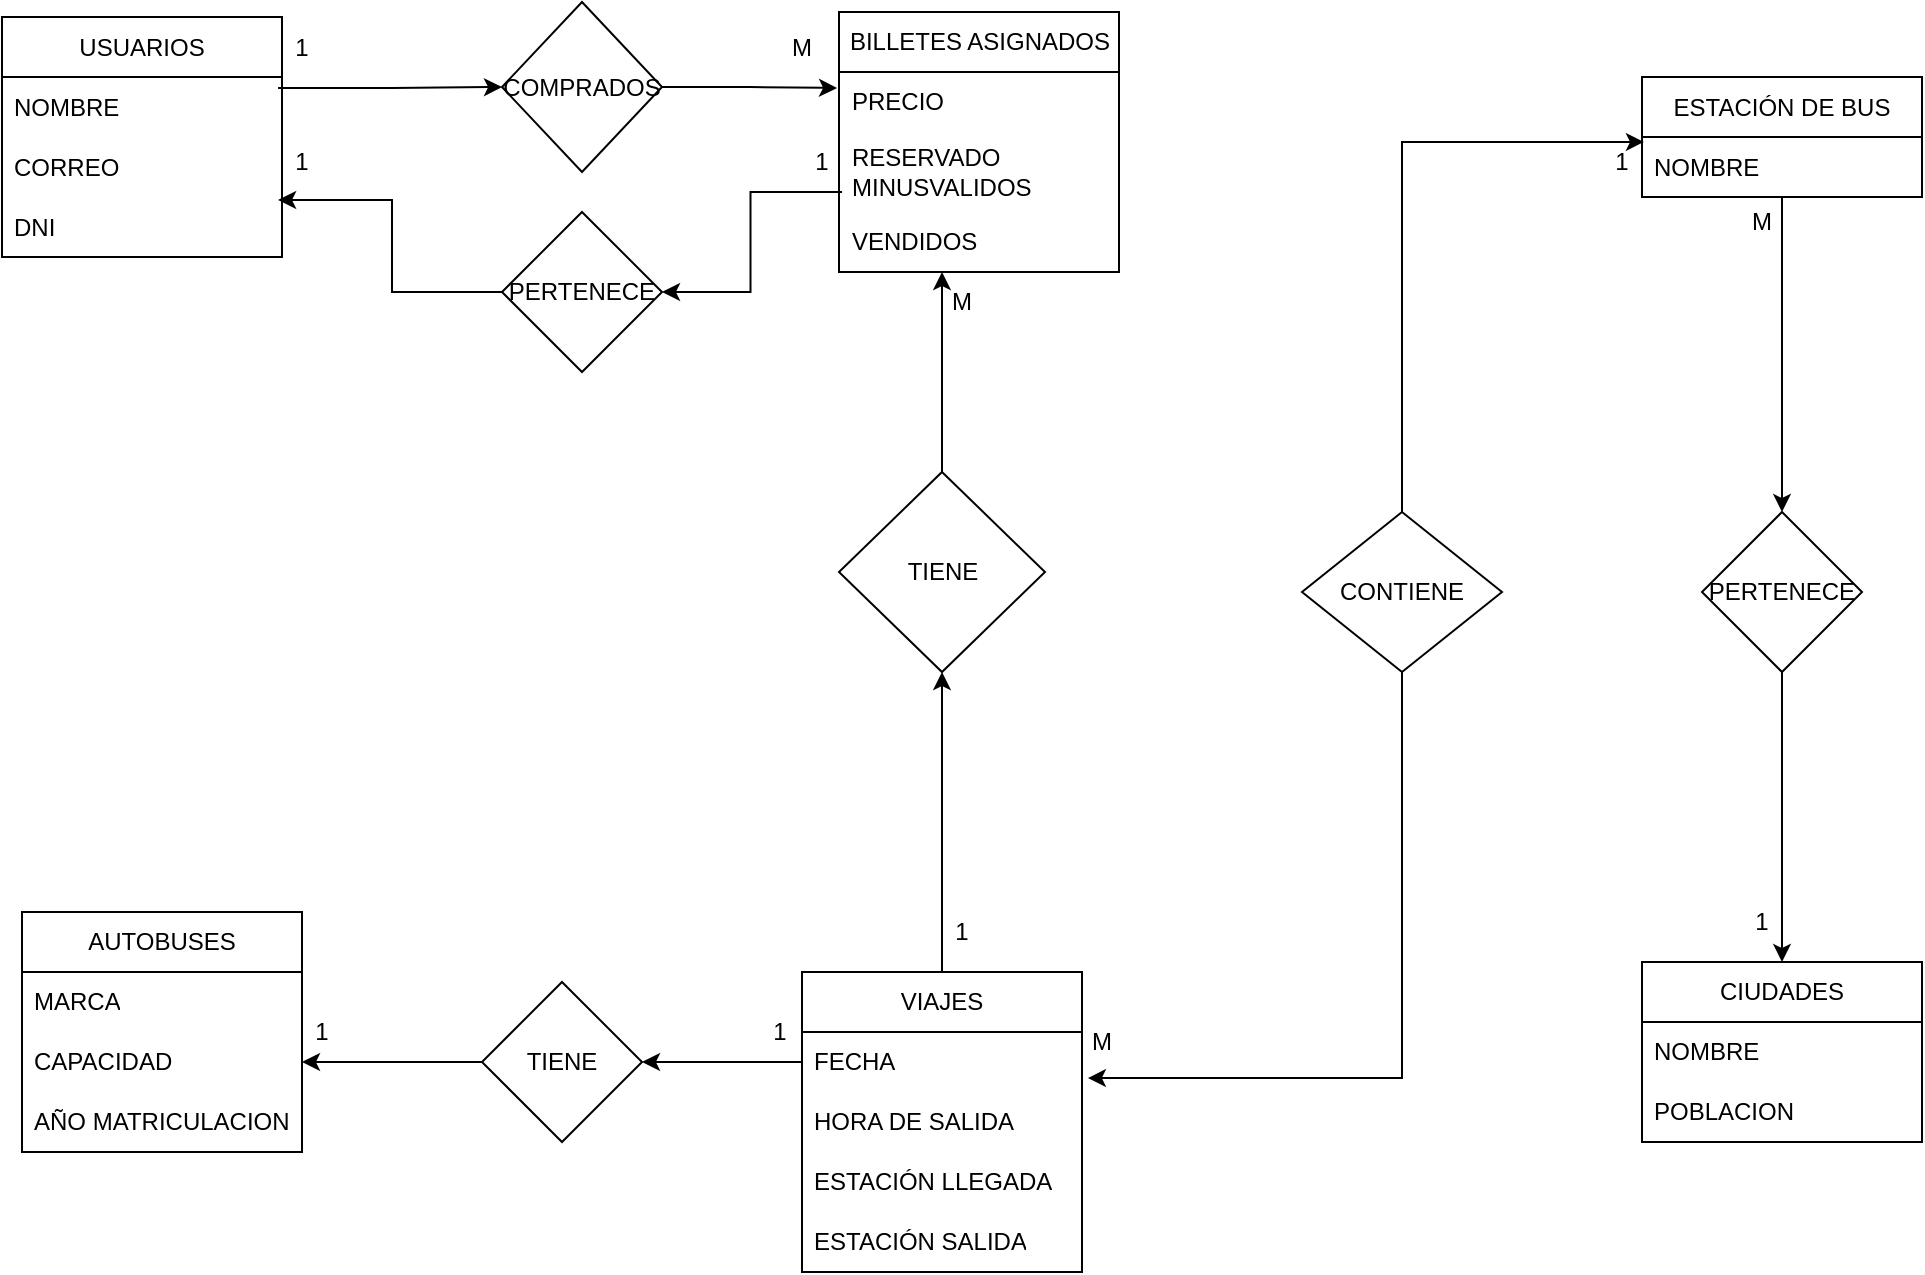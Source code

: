 <mxfile version="28.2.7">
  <diagram name="Página-1" id="f7JLobuLxYHMZcBMMCIe">
    <mxGraphModel dx="1426" dy="789" grid="1" gridSize="10" guides="1" tooltips="1" connect="1" arrows="1" fold="1" page="1" pageScale="1" pageWidth="1654" pageHeight="2336" math="0" shadow="0">
      <root>
        <mxCell id="0" />
        <mxCell id="1" parent="0" />
        <mxCell id="imCwS9_JOclL1ImIh5cK-5" value="USUARIOS" style="swimlane;fontStyle=0;childLayout=stackLayout;horizontal=1;startSize=30;horizontalStack=0;resizeParent=1;resizeParentMax=0;resizeLast=0;collapsible=1;marginBottom=0;whiteSpace=wrap;html=1;" vertex="1" parent="1">
          <mxGeometry x="80" y="82.5" width="140" height="120" as="geometry" />
        </mxCell>
        <mxCell id="imCwS9_JOclL1ImIh5cK-6" value="NOMBRE" style="text;strokeColor=none;fillColor=none;align=left;verticalAlign=middle;spacingLeft=4;spacingRight=4;overflow=hidden;points=[[0,0.5],[1,0.5]];portConstraint=eastwest;rotatable=0;whiteSpace=wrap;html=1;" vertex="1" parent="imCwS9_JOclL1ImIh5cK-5">
          <mxGeometry y="30" width="140" height="30" as="geometry" />
        </mxCell>
        <mxCell id="imCwS9_JOclL1ImIh5cK-7" value="CORREO" style="text;strokeColor=none;fillColor=none;align=left;verticalAlign=middle;spacingLeft=4;spacingRight=4;overflow=hidden;points=[[0,0.5],[1,0.5]];portConstraint=eastwest;rotatable=0;whiteSpace=wrap;html=1;" vertex="1" parent="imCwS9_JOclL1ImIh5cK-5">
          <mxGeometry y="60" width="140" height="30" as="geometry" />
        </mxCell>
        <mxCell id="imCwS9_JOclL1ImIh5cK-8" value="DNI" style="text;strokeColor=none;fillColor=none;align=left;verticalAlign=middle;spacingLeft=4;spacingRight=4;overflow=hidden;points=[[0,0.5],[1,0.5]];portConstraint=eastwest;rotatable=0;whiteSpace=wrap;html=1;" vertex="1" parent="imCwS9_JOclL1ImIh5cK-5">
          <mxGeometry y="90" width="140" height="30" as="geometry" />
        </mxCell>
        <mxCell id="imCwS9_JOclL1ImIh5cK-50" style="edgeStyle=orthogonalEdgeStyle;rounded=0;orthogonalLoop=1;jettySize=auto;html=1;entryX=0.5;entryY=0;entryDx=0;entryDy=0;" edge="1" parent="1" source="imCwS9_JOclL1ImIh5cK-9" target="imCwS9_JOclL1ImIh5cK-49">
          <mxGeometry relative="1" as="geometry" />
        </mxCell>
        <mxCell id="imCwS9_JOclL1ImIh5cK-9" value="ESTACIÓN DE BUS" style="swimlane;fontStyle=0;childLayout=stackLayout;horizontal=1;startSize=30;horizontalStack=0;resizeParent=1;resizeParentMax=0;resizeLast=0;collapsible=1;marginBottom=0;whiteSpace=wrap;html=1;" vertex="1" parent="1">
          <mxGeometry x="900" y="112.5" width="140" height="60" as="geometry" />
        </mxCell>
        <mxCell id="imCwS9_JOclL1ImIh5cK-10" value="NOMBRE" style="text;strokeColor=none;fillColor=none;align=left;verticalAlign=middle;spacingLeft=4;spacingRight=4;overflow=hidden;points=[[0,0.5],[1,0.5]];portConstraint=eastwest;rotatable=0;whiteSpace=wrap;html=1;" vertex="1" parent="imCwS9_JOclL1ImIh5cK-9">
          <mxGeometry y="30" width="140" height="30" as="geometry" />
        </mxCell>
        <mxCell id="imCwS9_JOclL1ImIh5cK-13" value="CIUDADES" style="swimlane;fontStyle=0;childLayout=stackLayout;horizontal=1;startSize=30;horizontalStack=0;resizeParent=1;resizeParentMax=0;resizeLast=0;collapsible=1;marginBottom=0;whiteSpace=wrap;html=1;" vertex="1" parent="1">
          <mxGeometry x="900" y="555" width="140" height="90" as="geometry" />
        </mxCell>
        <mxCell id="imCwS9_JOclL1ImIh5cK-14" value="NOMBRE" style="text;strokeColor=none;fillColor=none;align=left;verticalAlign=middle;spacingLeft=4;spacingRight=4;overflow=hidden;points=[[0,0.5],[1,0.5]];portConstraint=eastwest;rotatable=0;whiteSpace=wrap;html=1;" vertex="1" parent="imCwS9_JOclL1ImIh5cK-13">
          <mxGeometry y="30" width="140" height="30" as="geometry" />
        </mxCell>
        <mxCell id="imCwS9_JOclL1ImIh5cK-15" value="POBLACION" style="text;strokeColor=none;fillColor=none;align=left;verticalAlign=middle;spacingLeft=4;spacingRight=4;overflow=hidden;points=[[0,0.5],[1,0.5]];portConstraint=eastwest;rotatable=0;whiteSpace=wrap;html=1;" vertex="1" parent="imCwS9_JOclL1ImIh5cK-13">
          <mxGeometry y="60" width="140" height="30" as="geometry" />
        </mxCell>
        <mxCell id="imCwS9_JOclL1ImIh5cK-17" value="AUTOBUSES" style="swimlane;fontStyle=0;childLayout=stackLayout;horizontal=1;startSize=30;horizontalStack=0;resizeParent=1;resizeParentMax=0;resizeLast=0;collapsible=1;marginBottom=0;whiteSpace=wrap;html=1;" vertex="1" parent="1">
          <mxGeometry x="90" y="530" width="140" height="120" as="geometry" />
        </mxCell>
        <mxCell id="imCwS9_JOclL1ImIh5cK-18" value="MARCA" style="text;strokeColor=none;fillColor=none;align=left;verticalAlign=middle;spacingLeft=4;spacingRight=4;overflow=hidden;points=[[0,0.5],[1,0.5]];portConstraint=eastwest;rotatable=0;whiteSpace=wrap;html=1;" vertex="1" parent="imCwS9_JOclL1ImIh5cK-17">
          <mxGeometry y="30" width="140" height="30" as="geometry" />
        </mxCell>
        <mxCell id="imCwS9_JOclL1ImIh5cK-19" value="CAPACIDAD" style="text;strokeColor=none;fillColor=none;align=left;verticalAlign=middle;spacingLeft=4;spacingRight=4;overflow=hidden;points=[[0,0.5],[1,0.5]];portConstraint=eastwest;rotatable=0;whiteSpace=wrap;html=1;" vertex="1" parent="imCwS9_JOclL1ImIh5cK-17">
          <mxGeometry y="60" width="140" height="30" as="geometry" />
        </mxCell>
        <mxCell id="imCwS9_JOclL1ImIh5cK-20" value="AÑO MATRICULACION" style="text;strokeColor=none;fillColor=none;align=left;verticalAlign=middle;spacingLeft=4;spacingRight=4;overflow=hidden;points=[[0,0.5],[1,0.5]];portConstraint=eastwest;rotatable=0;whiteSpace=wrap;html=1;" vertex="1" parent="imCwS9_JOclL1ImIh5cK-17">
          <mxGeometry y="90" width="140" height="30" as="geometry" />
        </mxCell>
        <mxCell id="imCwS9_JOclL1ImIh5cK-41" style="edgeStyle=orthogonalEdgeStyle;rounded=0;orthogonalLoop=1;jettySize=auto;html=1;exitX=0.5;exitY=0;exitDx=0;exitDy=0;entryX=0.5;entryY=1;entryDx=0;entryDy=0;" edge="1" parent="1" source="imCwS9_JOclL1ImIh5cK-21" target="imCwS9_JOclL1ImIh5cK-37">
          <mxGeometry relative="1" as="geometry" />
        </mxCell>
        <mxCell id="imCwS9_JOclL1ImIh5cK-21" value="VIAJES" style="swimlane;fontStyle=0;childLayout=stackLayout;horizontal=1;startSize=30;horizontalStack=0;resizeParent=1;resizeParentMax=0;resizeLast=0;collapsible=1;marginBottom=0;whiteSpace=wrap;html=1;" vertex="1" parent="1">
          <mxGeometry x="480" y="560" width="140" height="150" as="geometry" />
        </mxCell>
        <mxCell id="imCwS9_JOclL1ImIh5cK-24" value="FECHA" style="text;strokeColor=none;fillColor=none;align=left;verticalAlign=middle;spacingLeft=4;spacingRight=4;overflow=hidden;points=[[0,0.5],[1,0.5]];portConstraint=eastwest;rotatable=0;whiteSpace=wrap;html=1;" vertex="1" parent="imCwS9_JOclL1ImIh5cK-21">
          <mxGeometry y="30" width="140" height="30" as="geometry" />
        </mxCell>
        <mxCell id="imCwS9_JOclL1ImIh5cK-25" value="HORA DE SALIDA" style="text;strokeColor=none;fillColor=none;align=left;verticalAlign=middle;spacingLeft=4;spacingRight=4;overflow=hidden;points=[[0,0.5],[1,0.5]];portConstraint=eastwest;rotatable=0;whiteSpace=wrap;html=1;" vertex="1" parent="imCwS9_JOclL1ImIh5cK-21">
          <mxGeometry y="60" width="140" height="30" as="geometry" />
        </mxCell>
        <mxCell id="imCwS9_JOclL1ImIh5cK-66" value="ESTACIÓN LLEGADA" style="text;strokeColor=none;fillColor=none;align=left;verticalAlign=middle;spacingLeft=4;spacingRight=4;overflow=hidden;points=[[0,0.5],[1,0.5]];portConstraint=eastwest;rotatable=0;whiteSpace=wrap;html=1;" vertex="1" parent="imCwS9_JOclL1ImIh5cK-21">
          <mxGeometry y="90" width="140" height="30" as="geometry" />
        </mxCell>
        <mxCell id="imCwS9_JOclL1ImIh5cK-67" value="ESTACIÓN SALIDA" style="text;strokeColor=none;fillColor=none;align=left;verticalAlign=middle;spacingLeft=4;spacingRight=4;overflow=hidden;points=[[0,0.5],[1,0.5]];portConstraint=eastwest;rotatable=0;whiteSpace=wrap;html=1;" vertex="1" parent="imCwS9_JOclL1ImIh5cK-21">
          <mxGeometry y="120" width="140" height="30" as="geometry" />
        </mxCell>
        <mxCell id="imCwS9_JOclL1ImIh5cK-27" value="TIENE" style="rhombus;whiteSpace=wrap;html=1;" vertex="1" parent="1">
          <mxGeometry x="320" y="565" width="80" height="80" as="geometry" />
        </mxCell>
        <mxCell id="imCwS9_JOclL1ImIh5cK-30" value="BILLETES ASIGNADOS" style="swimlane;fontStyle=0;childLayout=stackLayout;horizontal=1;startSize=30;horizontalStack=0;resizeParent=1;resizeParentMax=0;resizeLast=0;collapsible=1;marginBottom=0;whiteSpace=wrap;html=1;" vertex="1" parent="1">
          <mxGeometry x="498.5" y="80" width="140" height="130" as="geometry" />
        </mxCell>
        <mxCell id="imCwS9_JOclL1ImIh5cK-31" value="PRECIO" style="text;strokeColor=none;fillColor=none;align=left;verticalAlign=middle;spacingLeft=4;spacingRight=4;overflow=hidden;points=[[0,0.5],[1,0.5]];portConstraint=eastwest;rotatable=0;whiteSpace=wrap;html=1;" vertex="1" parent="imCwS9_JOclL1ImIh5cK-30">
          <mxGeometry y="30" width="140" height="30" as="geometry" />
        </mxCell>
        <mxCell id="imCwS9_JOclL1ImIh5cK-32" value="RESERVADO MINUSVALIDOS" style="text;strokeColor=none;fillColor=none;align=left;verticalAlign=middle;spacingLeft=4;spacingRight=4;overflow=hidden;points=[[0,0.5],[1,0.5]];portConstraint=eastwest;rotatable=0;whiteSpace=wrap;html=1;" vertex="1" parent="imCwS9_JOclL1ImIh5cK-30">
          <mxGeometry y="60" width="140" height="40" as="geometry" />
        </mxCell>
        <mxCell id="imCwS9_JOclL1ImIh5cK-33" value="VENDIDOS" style="text;strokeColor=none;fillColor=none;align=left;verticalAlign=middle;spacingLeft=4;spacingRight=4;overflow=hidden;points=[[0,0.5],[1,0.5]];portConstraint=eastwest;rotatable=0;whiteSpace=wrap;html=1;" vertex="1" parent="imCwS9_JOclL1ImIh5cK-30">
          <mxGeometry y="100" width="140" height="30" as="geometry" />
        </mxCell>
        <mxCell id="imCwS9_JOclL1ImIh5cK-36" style="edgeStyle=orthogonalEdgeStyle;rounded=0;orthogonalLoop=1;jettySize=auto;html=1;entryX=-0.007;entryY=0.267;entryDx=0;entryDy=0;entryPerimeter=0;" edge="1" parent="1" source="imCwS9_JOclL1ImIh5cK-34" target="imCwS9_JOclL1ImIh5cK-31">
          <mxGeometry relative="1" as="geometry" />
        </mxCell>
        <mxCell id="imCwS9_JOclL1ImIh5cK-34" value="COMPRADOS" style="rhombus;whiteSpace=wrap;html=1;" vertex="1" parent="1">
          <mxGeometry x="330" y="75" width="80" height="85" as="geometry" />
        </mxCell>
        <mxCell id="imCwS9_JOclL1ImIh5cK-35" style="edgeStyle=orthogonalEdgeStyle;rounded=0;orthogonalLoop=1;jettySize=auto;html=1;entryX=0;entryY=0.5;entryDx=0;entryDy=0;exitX=0.986;exitY=0.183;exitDx=0;exitDy=0;exitPerimeter=0;" edge="1" parent="1" source="imCwS9_JOclL1ImIh5cK-6" target="imCwS9_JOclL1ImIh5cK-34">
          <mxGeometry relative="1" as="geometry">
            <mxPoint x="230" y="120" as="sourcePoint" />
          </mxGeometry>
        </mxCell>
        <mxCell id="imCwS9_JOclL1ImIh5cK-43" style="edgeStyle=orthogonalEdgeStyle;rounded=0;orthogonalLoop=1;jettySize=auto;html=1;exitX=0.5;exitY=0;exitDx=0;exitDy=0;" edge="1" parent="1" source="imCwS9_JOclL1ImIh5cK-37">
          <mxGeometry relative="1" as="geometry">
            <mxPoint x="550" y="210" as="targetPoint" />
          </mxGeometry>
        </mxCell>
        <mxCell id="imCwS9_JOclL1ImIh5cK-37" value="TIENE" style="rhombus;whiteSpace=wrap;html=1;" vertex="1" parent="1">
          <mxGeometry x="498.5" y="310" width="103" height="100" as="geometry" />
        </mxCell>
        <mxCell id="imCwS9_JOclL1ImIh5cK-39" style="edgeStyle=orthogonalEdgeStyle;rounded=0;orthogonalLoop=1;jettySize=auto;html=1;" edge="1" parent="1" source="imCwS9_JOclL1ImIh5cK-27" target="imCwS9_JOclL1ImIh5cK-19">
          <mxGeometry relative="1" as="geometry" />
        </mxCell>
        <mxCell id="imCwS9_JOclL1ImIh5cK-44" value="1" style="text;html=1;whiteSpace=wrap;strokeColor=none;fillColor=none;align=center;verticalAlign=middle;rounded=0;" vertex="1" parent="1">
          <mxGeometry x="200" y="82.5" width="60" height="30" as="geometry" />
        </mxCell>
        <mxCell id="imCwS9_JOclL1ImIh5cK-45" value="M" style="text;html=1;whiteSpace=wrap;strokeColor=none;fillColor=none;align=center;verticalAlign=middle;rounded=0;" vertex="1" parent="1">
          <mxGeometry x="450" y="82.5" width="60" height="30" as="geometry" />
        </mxCell>
        <mxCell id="imCwS9_JOclL1ImIh5cK-46" value="1" style="text;html=1;whiteSpace=wrap;strokeColor=none;fillColor=none;align=center;verticalAlign=middle;rounded=0;" vertex="1" parent="1">
          <mxGeometry x="530" y="525" width="60" height="30" as="geometry" />
        </mxCell>
        <mxCell id="imCwS9_JOclL1ImIh5cK-47" value="M" style="text;html=1;whiteSpace=wrap;strokeColor=none;fillColor=none;align=center;verticalAlign=middle;rounded=0;" vertex="1" parent="1">
          <mxGeometry x="530" y="210" width="60" height="30" as="geometry" />
        </mxCell>
        <mxCell id="imCwS9_JOclL1ImIh5cK-48" style="edgeStyle=orthogonalEdgeStyle;rounded=0;orthogonalLoop=1;jettySize=auto;html=1;entryX=1;entryY=0.5;entryDx=0;entryDy=0;" edge="1" parent="1" source="imCwS9_JOclL1ImIh5cK-24" target="imCwS9_JOclL1ImIh5cK-27">
          <mxGeometry relative="1" as="geometry" />
        </mxCell>
        <mxCell id="imCwS9_JOclL1ImIh5cK-51" style="edgeStyle=orthogonalEdgeStyle;rounded=0;orthogonalLoop=1;jettySize=auto;html=1;entryX=0.5;entryY=0;entryDx=0;entryDy=0;" edge="1" parent="1" source="imCwS9_JOclL1ImIh5cK-49" target="imCwS9_JOclL1ImIh5cK-13">
          <mxGeometry relative="1" as="geometry" />
        </mxCell>
        <mxCell id="imCwS9_JOclL1ImIh5cK-49" value="PERTENECE" style="rhombus;whiteSpace=wrap;html=1;" vertex="1" parent="1">
          <mxGeometry x="930" y="330" width="80" height="80" as="geometry" />
        </mxCell>
        <mxCell id="imCwS9_JOclL1ImIh5cK-52" value="1" style="text;html=1;whiteSpace=wrap;strokeColor=none;fillColor=none;align=center;verticalAlign=middle;rounded=0;" vertex="1" parent="1">
          <mxGeometry x="930" y="520" width="60" height="30" as="geometry" />
        </mxCell>
        <mxCell id="imCwS9_JOclL1ImIh5cK-53" value="M" style="text;html=1;whiteSpace=wrap;strokeColor=none;fillColor=none;align=center;verticalAlign=middle;rounded=0;" vertex="1" parent="1">
          <mxGeometry x="930" y="170" width="60" height="30" as="geometry" />
        </mxCell>
        <mxCell id="imCwS9_JOclL1ImIh5cK-54" value="1" style="text;html=1;whiteSpace=wrap;strokeColor=none;fillColor=none;align=center;verticalAlign=middle;rounded=0;" vertex="1" parent="1">
          <mxGeometry x="210" y="575" width="60" height="30" as="geometry" />
        </mxCell>
        <mxCell id="imCwS9_JOclL1ImIh5cK-55" value="1" style="text;html=1;whiteSpace=wrap;strokeColor=none;fillColor=none;align=center;verticalAlign=middle;rounded=0;" vertex="1" parent="1">
          <mxGeometry x="438.5" y="575" width="60" height="30" as="geometry" />
        </mxCell>
        <mxCell id="imCwS9_JOclL1ImIh5cK-56" value="CONTIENE" style="rhombus;whiteSpace=wrap;html=1;" vertex="1" parent="1">
          <mxGeometry x="730" y="330" width="100" height="80" as="geometry" />
        </mxCell>
        <mxCell id="imCwS9_JOclL1ImIh5cK-57" style="edgeStyle=orthogonalEdgeStyle;rounded=0;orthogonalLoop=1;jettySize=auto;html=1;entryX=0.007;entryY=0.083;entryDx=0;entryDy=0;entryPerimeter=0;" edge="1" parent="1" source="imCwS9_JOclL1ImIh5cK-56" target="imCwS9_JOclL1ImIh5cK-10">
          <mxGeometry relative="1" as="geometry" />
        </mxCell>
        <mxCell id="imCwS9_JOclL1ImIh5cK-58" style="edgeStyle=orthogonalEdgeStyle;rounded=0;orthogonalLoop=1;jettySize=auto;html=1;entryX=1.021;entryY=0.767;entryDx=0;entryDy=0;entryPerimeter=0;" edge="1" parent="1" source="imCwS9_JOclL1ImIh5cK-56" target="imCwS9_JOclL1ImIh5cK-24">
          <mxGeometry relative="1" as="geometry" />
        </mxCell>
        <mxCell id="imCwS9_JOclL1ImIh5cK-64" value="1" style="text;html=1;whiteSpace=wrap;strokeColor=none;fillColor=none;align=center;verticalAlign=middle;rounded=0;" vertex="1" parent="1">
          <mxGeometry x="860" y="140" width="60" height="30" as="geometry" />
        </mxCell>
        <mxCell id="imCwS9_JOclL1ImIh5cK-65" value="M" style="text;html=1;whiteSpace=wrap;strokeColor=none;fillColor=none;align=center;verticalAlign=middle;rounded=0;" vertex="1" parent="1">
          <mxGeometry x="600" y="580" width="60" height="30" as="geometry" />
        </mxCell>
        <mxCell id="imCwS9_JOclL1ImIh5cK-68" value="PERTENECE" style="rhombus;whiteSpace=wrap;html=1;" vertex="1" parent="1">
          <mxGeometry x="330" y="180" width="80" height="80" as="geometry" />
        </mxCell>
        <mxCell id="imCwS9_JOclL1ImIh5cK-70" style="edgeStyle=orthogonalEdgeStyle;rounded=0;orthogonalLoop=1;jettySize=auto;html=1;entryX=1;entryY=0.5;entryDx=0;entryDy=0;exitX=0.011;exitY=0.75;exitDx=0;exitDy=0;exitPerimeter=0;" edge="1" parent="1" source="imCwS9_JOclL1ImIh5cK-32" target="imCwS9_JOclL1ImIh5cK-68">
          <mxGeometry relative="1" as="geometry" />
        </mxCell>
        <mxCell id="imCwS9_JOclL1ImIh5cK-73" value="1" style="text;html=1;whiteSpace=wrap;strokeColor=none;fillColor=none;align=center;verticalAlign=middle;rounded=0;" vertex="1" parent="1">
          <mxGeometry x="460" y="140" width="60" height="30" as="geometry" />
        </mxCell>
        <mxCell id="imCwS9_JOclL1ImIh5cK-74" value="1" style="text;html=1;whiteSpace=wrap;strokeColor=none;fillColor=none;align=center;verticalAlign=middle;rounded=0;" vertex="1" parent="1">
          <mxGeometry x="200" y="140" width="60" height="30" as="geometry" />
        </mxCell>
        <mxCell id="imCwS9_JOclL1ImIh5cK-75" style="edgeStyle=orthogonalEdgeStyle;rounded=0;orthogonalLoop=1;jettySize=auto;html=1;entryX=0.986;entryY=0.05;entryDx=0;entryDy=0;entryPerimeter=0;" edge="1" parent="1" source="imCwS9_JOclL1ImIh5cK-68" target="imCwS9_JOclL1ImIh5cK-8">
          <mxGeometry relative="1" as="geometry" />
        </mxCell>
      </root>
    </mxGraphModel>
  </diagram>
</mxfile>
